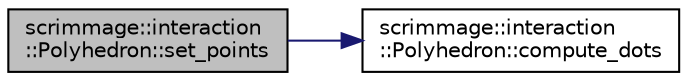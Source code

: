 digraph "scrimmage::interaction::Polyhedron::set_points"
{
 // LATEX_PDF_SIZE
  edge [fontname="Helvetica",fontsize="10",labelfontname="Helvetica",labelfontsize="10"];
  node [fontname="Helvetica",fontsize="10",shape=record];
  rankdir="LR";
  Node1 [label="scrimmage::interaction\l::Polyhedron::set_points",height=0.2,width=0.4,color="black", fillcolor="grey75", style="filled", fontcolor="black",tooltip=" "];
  Node1 -> Node2 [color="midnightblue",fontsize="10",style="solid",fontname="Helvetica"];
  Node2 [label="scrimmage::interaction\l::Polyhedron::compute_dots",height=0.2,width=0.4,color="black", fillcolor="white", style="filled",URL="$classscrimmage_1_1interaction_1_1Polyhedron.html#adcde48c31dea4aa532c6f57c37ca8557",tooltip=" "];
}
